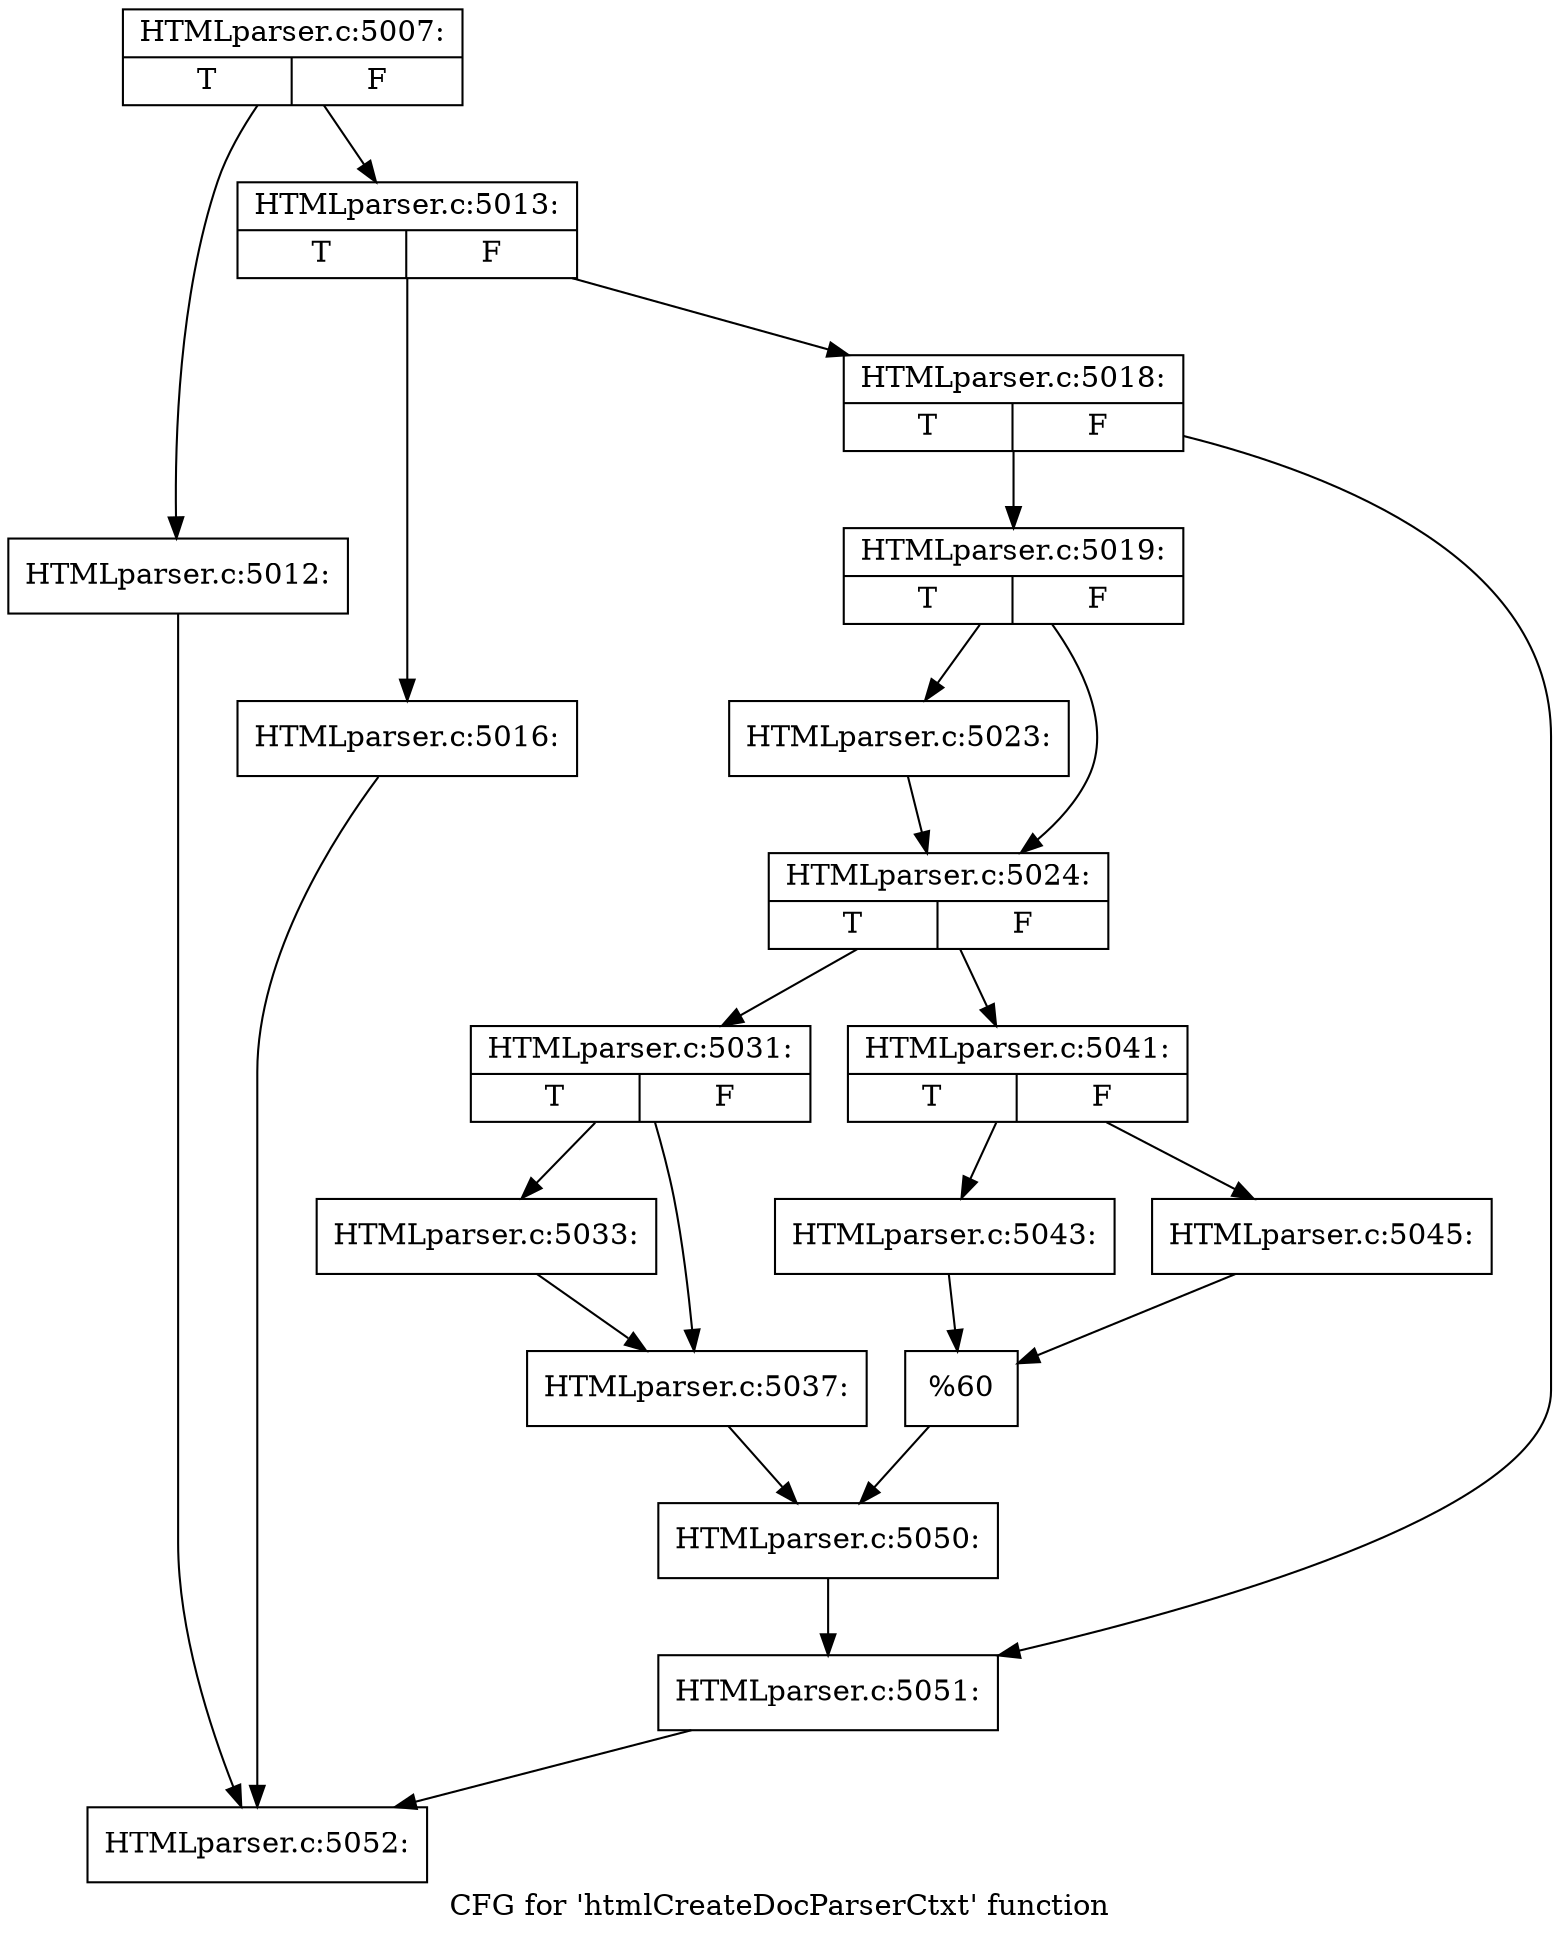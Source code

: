 digraph "CFG for 'htmlCreateDocParserCtxt' function" {
	label="CFG for 'htmlCreateDocParserCtxt' function";

	Node0x4126d50 [shape=record,label="{HTMLparser.c:5007:|{<s0>T|<s1>F}}"];
	Node0x4126d50 -> Node0x412ab50;
	Node0x4126d50 -> Node0x412aba0;
	Node0x412ab50 [shape=record,label="{HTMLparser.c:5012:}"];
	Node0x412ab50 -> Node0x4129f10;
	Node0x412aba0 [shape=record,label="{HTMLparser.c:5013:|{<s0>T|<s1>F}}"];
	Node0x412aba0 -> Node0x412b530;
	Node0x412aba0 -> Node0x412b580;
	Node0x412b530 [shape=record,label="{HTMLparser.c:5016:}"];
	Node0x412b530 -> Node0x4129f10;
	Node0x412b580 [shape=record,label="{HTMLparser.c:5018:|{<s0>T|<s1>F}}"];
	Node0x412b580 -> Node0x412b9e0;
	Node0x412b580 -> Node0x412ba30;
	Node0x412b9e0 [shape=record,label="{HTMLparser.c:5019:|{<s0>T|<s1>F}}"];
	Node0x412b9e0 -> Node0x412c390;
	Node0x412b9e0 -> Node0x412c3e0;
	Node0x412c390 [shape=record,label="{HTMLparser.c:5023:}"];
	Node0x412c390 -> Node0x412c3e0;
	Node0x412c3e0 [shape=record,label="{HTMLparser.c:5024:|{<s0>T|<s1>F}}"];
	Node0x412c3e0 -> Node0x412d490;
	Node0x412c3e0 -> Node0x412d530;
	Node0x412d490 [shape=record,label="{HTMLparser.c:5031:|{<s0>T|<s1>F}}"];
	Node0x412d490 -> Node0x412da80;
	Node0x412d490 -> Node0x412dad0;
	Node0x412da80 [shape=record,label="{HTMLparser.c:5033:}"];
	Node0x412da80 -> Node0x412dad0;
	Node0x412dad0 [shape=record,label="{HTMLparser.c:5037:}"];
	Node0x412dad0 -> Node0x412d4e0;
	Node0x412d530 [shape=record,label="{HTMLparser.c:5041:|{<s0>T|<s1>F}}"];
	Node0x412d530 -> Node0x412e890;
	Node0x412d530 -> Node0x412e930;
	Node0x412e890 [shape=record,label="{HTMLparser.c:5043:}"];
	Node0x412e890 -> Node0x412e8e0;
	Node0x412e930 [shape=record,label="{HTMLparser.c:5045:}"];
	Node0x412e930 -> Node0x412e8e0;
	Node0x412e8e0 [shape=record,label="{%60}"];
	Node0x412e8e0 -> Node0x412d4e0;
	Node0x412d4e0 [shape=record,label="{HTMLparser.c:5050:}"];
	Node0x412d4e0 -> Node0x412ba30;
	Node0x412ba30 [shape=record,label="{HTMLparser.c:5051:}"];
	Node0x412ba30 -> Node0x4129f10;
	Node0x4129f10 [shape=record,label="{HTMLparser.c:5052:}"];
}
